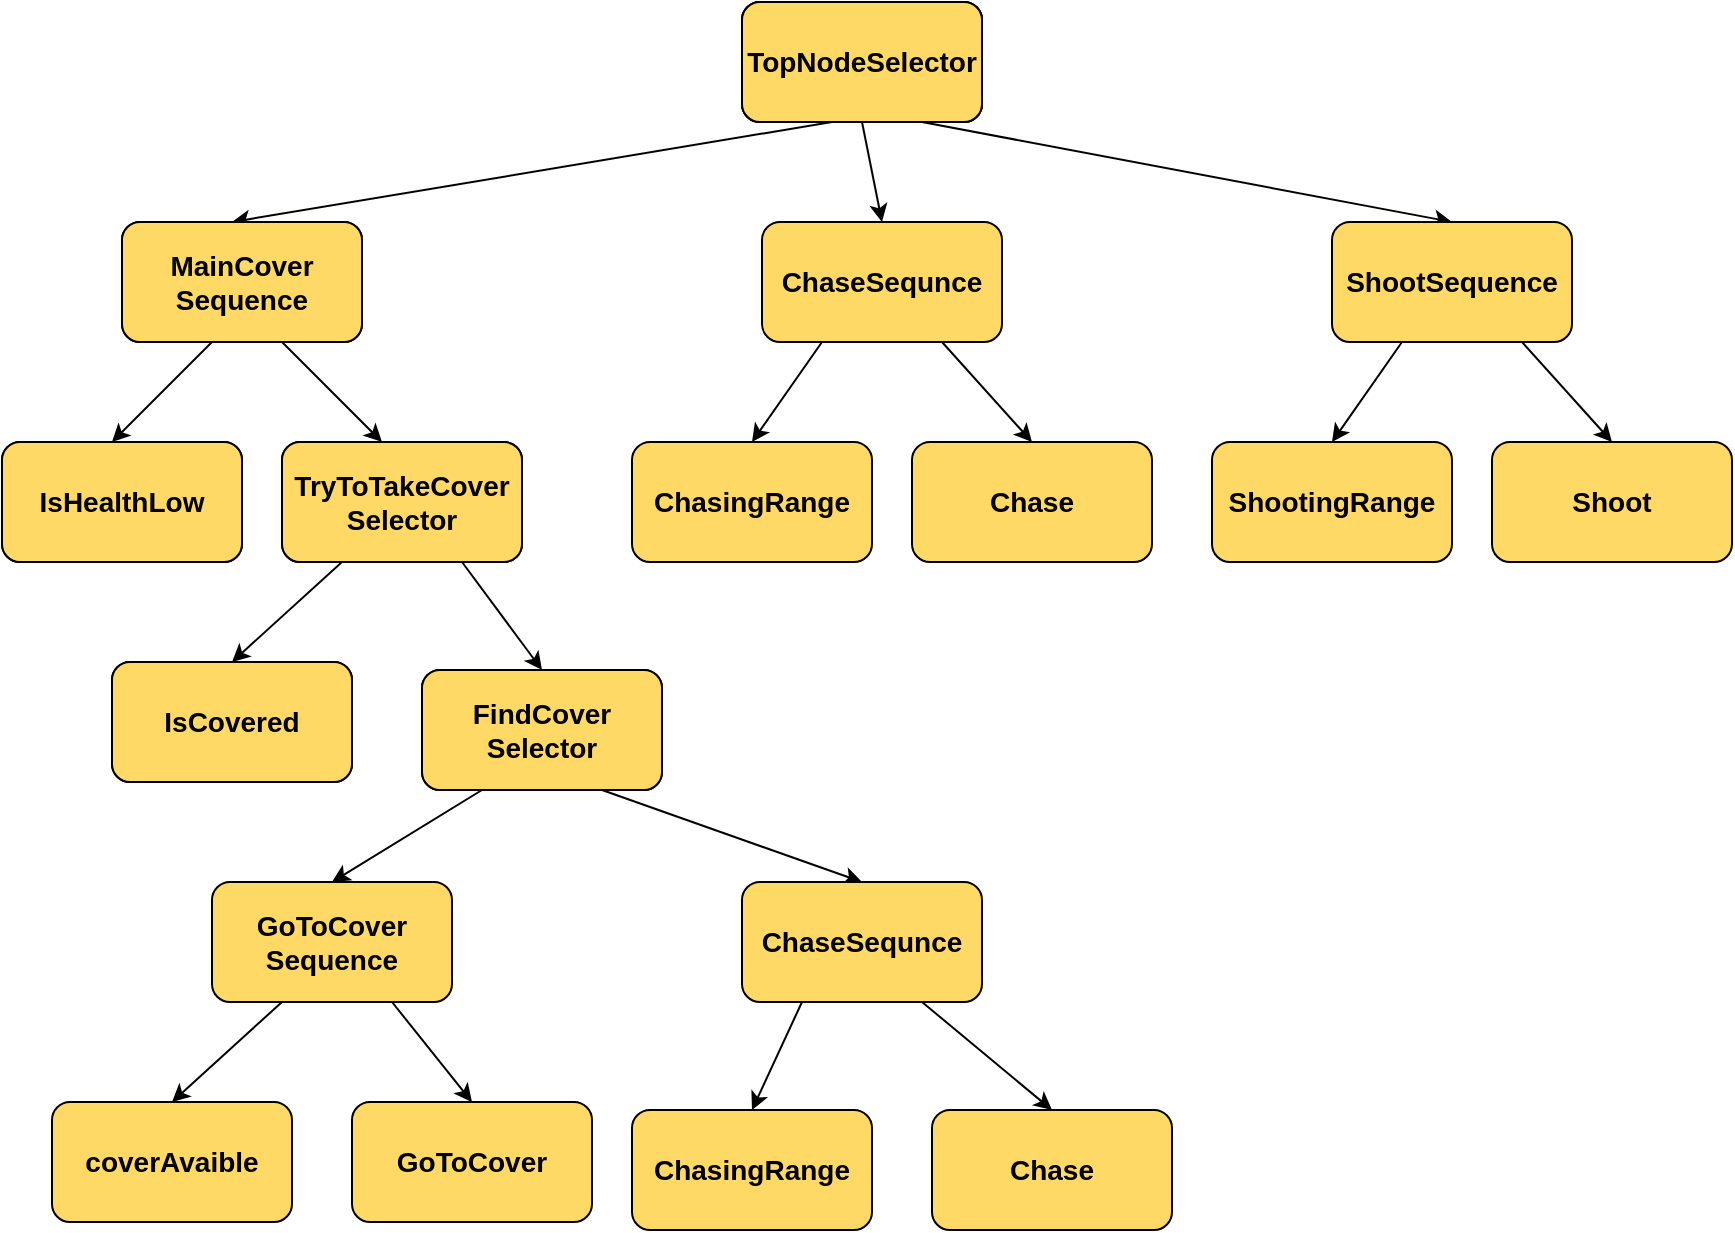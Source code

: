 <mxfile version="18.0.2" type="github">
  <diagram id="aNkTvLlGlRAXNMfGRCiO" name="Page-1">
    <mxGraphModel dx="1550" dy="809" grid="1" gridSize="10" guides="1" tooltips="1" connect="1" arrows="1" fold="1" page="1" pageScale="1" pageWidth="1169" pageHeight="827" math="0" shadow="0">
      <root>
        <mxCell id="0" />
        <mxCell id="1" parent="0" />
        <mxCell id="K40myK_4YShfCYtrGLyM-1" value="TopNodeSelector" style="rounded=1;whiteSpace=wrap;html=1;fontSize=14;fontStyle=1" parent="1" vertex="1">
          <mxGeometry x="525" y="50" width="120" height="60" as="geometry" />
        </mxCell>
        <mxCell id="K40myK_4YShfCYtrGLyM-9" value="" style="endArrow=classic;html=1;rounded=0;entryX=0.5;entryY=0;entryDx=0;entryDy=0;exitX=0.25;exitY=1;exitDx=0;exitDy=0;fontSize=14;fontStyle=1" parent="1" edge="1">
          <mxGeometry width="50" height="50" relative="1" as="geometry">
            <mxPoint x="570" y="110" as="sourcePoint" />
            <mxPoint x="270" y="160" as="targetPoint" />
          </mxGeometry>
        </mxCell>
        <mxCell id="K40myK_4YShfCYtrGLyM-10" value="" style="endArrow=classic;html=1;rounded=0;fontSize=14;fontStyle=1" parent="1" edge="1">
          <mxGeometry width="50" height="50" relative="1" as="geometry">
            <mxPoint x="260" y="220" as="sourcePoint" />
            <mxPoint x="210" y="270" as="targetPoint" />
          </mxGeometry>
        </mxCell>
        <mxCell id="K40myK_4YShfCYtrGLyM-11" value="IsHealthLow" style="rounded=1;whiteSpace=wrap;html=1;fontSize=14;fontStyle=1" parent="1" vertex="1">
          <mxGeometry x="155" y="270" width="120" height="60" as="geometry" />
        </mxCell>
        <mxCell id="K40myK_4YShfCYtrGLyM-12" value="" style="endArrow=classic;html=1;rounded=0;fontSize=14;fontStyle=1" parent="1" edge="1">
          <mxGeometry width="50" height="50" relative="1" as="geometry">
            <mxPoint x="295" y="220" as="sourcePoint" />
            <mxPoint x="345" y="270" as="targetPoint" />
          </mxGeometry>
        </mxCell>
        <mxCell id="K40myK_4YShfCYtrGLyM-13" value="TryToTakeCover&lt;br style=&quot;font-size: 14px;&quot;&gt;Selector" style="rounded=1;whiteSpace=wrap;html=1;fontSize=14;fontStyle=1" parent="1" vertex="1">
          <mxGeometry x="295" y="270" width="120" height="60" as="geometry" />
        </mxCell>
        <mxCell id="K40myK_4YShfCYtrGLyM-14" value="" style="endArrow=classic;html=1;rounded=0;entryX=0.5;entryY=0;entryDx=0;entryDy=0;exitX=0.25;exitY=1;exitDx=0;exitDy=0;fontSize=14;fontStyle=1" parent="1" source="K40myK_4YShfCYtrGLyM-13" target="K40myK_4YShfCYtrGLyM-15" edge="1">
          <mxGeometry width="50" height="50" relative="1" as="geometry">
            <mxPoint x="325" y="330" as="sourcePoint" />
            <mxPoint x="275" y="380" as="targetPoint" />
          </mxGeometry>
        </mxCell>
        <mxCell id="K40myK_4YShfCYtrGLyM-15" value="IsCovered" style="rounded=1;whiteSpace=wrap;html=1;fontSize=14;fontStyle=1" parent="1" vertex="1">
          <mxGeometry x="210" y="380" width="120" height="60" as="geometry" />
        </mxCell>
        <mxCell id="K40myK_4YShfCYtrGLyM-16" value="GoToCover&lt;br style=&quot;font-size: 14px;&quot;&gt;Sequence" style="rounded=1;whiteSpace=wrap;html=1;fontSize=14;fontStyle=1;fillColor=#FFD966;" parent="1" vertex="1">
          <mxGeometry x="260" y="490" width="120" height="60" as="geometry" />
        </mxCell>
        <mxCell id="K40myK_4YShfCYtrGLyM-17" value="" style="endArrow=classic;html=1;rounded=0;exitX=0.75;exitY=1;exitDx=0;exitDy=0;entryX=0.5;entryY=0;entryDx=0;entryDy=0;fontSize=14;fontStyle=1" parent="1" source="K40myK_4YShfCYtrGLyM-13" target="xhpi5mrGCT5Js5KXu3N3-1" edge="1">
          <mxGeometry width="50" height="50" relative="1" as="geometry">
            <mxPoint x="335" y="340" as="sourcePoint" />
            <mxPoint x="415" y="390" as="targetPoint" />
          </mxGeometry>
        </mxCell>
        <mxCell id="K40myK_4YShfCYtrGLyM-18" value="" style="endArrow=classic;html=1;rounded=0;entryX=0.5;entryY=0;entryDx=0;entryDy=0;exitX=0.25;exitY=1;exitDx=0;exitDy=0;fontSize=14;fontStyle=1" parent="1" edge="1">
          <mxGeometry width="50" height="50" relative="1" as="geometry">
            <mxPoint x="295" y="550" as="sourcePoint" />
            <mxPoint x="240" y="600" as="targetPoint" />
          </mxGeometry>
        </mxCell>
        <mxCell id="K40myK_4YShfCYtrGLyM-19" value="coverAvaible" style="rounded=1;whiteSpace=wrap;html=1;fontSize=14;fontStyle=1;fillColor=#FFD966;" parent="1" vertex="1">
          <mxGeometry x="180" y="600" width="120" height="60" as="geometry" />
        </mxCell>
        <mxCell id="K40myK_4YShfCYtrGLyM-20" value="GoToCover" style="rounded=1;whiteSpace=wrap;html=1;fontSize=14;fontStyle=1;fillColor=#FFD966;" parent="1" vertex="1">
          <mxGeometry x="330" y="600" width="120" height="60" as="geometry" />
        </mxCell>
        <mxCell id="K40myK_4YShfCYtrGLyM-21" value="" style="endArrow=classic;html=1;rounded=0;entryX=0.5;entryY=0;entryDx=0;entryDy=0;exitX=0.75;exitY=1;exitDx=0;exitDy=0;fontSize=14;fontStyle=1" parent="1" target="K40myK_4YShfCYtrGLyM-20" edge="1" source="K40myK_4YShfCYtrGLyM-16">
          <mxGeometry width="50" height="50" relative="1" as="geometry">
            <mxPoint x="330" y="550" as="sourcePoint" />
            <mxPoint x="275" y="600" as="targetPoint" />
          </mxGeometry>
        </mxCell>
        <mxCell id="K40myK_4YShfCYtrGLyM-22" value="" style="endArrow=classic;html=1;rounded=0;exitX=0.5;exitY=1;exitDx=0;exitDy=0;entryX=0.5;entryY=0;entryDx=0;entryDy=0;fontSize=14;fontStyle=1" parent="1" source="K40myK_4YShfCYtrGLyM-1" target="K40myK_4YShfCYtrGLyM-23" edge="1">
          <mxGeometry width="50" height="50" relative="1" as="geometry">
            <mxPoint x="645" y="110" as="sourcePoint" />
            <mxPoint x="700" y="160" as="targetPoint" />
          </mxGeometry>
        </mxCell>
        <mxCell id="K40myK_4YShfCYtrGLyM-23" value="ChaseSequnce" style="rounded=1;whiteSpace=wrap;html=1;fontSize=14;fontStyle=1;fillColor=#FFD966;" parent="1" vertex="1">
          <mxGeometry x="535" y="160" width="120" height="60" as="geometry" />
        </mxCell>
        <mxCell id="K40myK_4YShfCYtrGLyM-24" value="" style="endArrow=classic;html=1;rounded=0;exitX=0.25;exitY=1;exitDx=0;exitDy=0;fontSize=14;fontStyle=1" parent="1" source="K40myK_4YShfCYtrGLyM-23" edge="1">
          <mxGeometry width="50" height="50" relative="1" as="geometry">
            <mxPoint x="580" y="220" as="sourcePoint" />
            <mxPoint x="530" y="270" as="targetPoint" />
          </mxGeometry>
        </mxCell>
        <mxCell id="K40myK_4YShfCYtrGLyM-25" value="ChasingRange" style="rounded=1;whiteSpace=wrap;html=1;fontSize=14;fontStyle=1;fillColor=#FFD966;" parent="1" vertex="1">
          <mxGeometry x="470" y="270" width="120" height="60" as="geometry" />
        </mxCell>
        <mxCell id="K40myK_4YShfCYtrGLyM-26" value="" style="endArrow=classic;html=1;rounded=0;exitX=0.75;exitY=1;exitDx=0;exitDy=0;fontSize=14;fontStyle=1" parent="1" source="K40myK_4YShfCYtrGLyM-23" edge="1">
          <mxGeometry width="50" height="50" relative="1" as="geometry">
            <mxPoint x="700" y="220" as="sourcePoint" />
            <mxPoint x="670" y="270" as="targetPoint" />
          </mxGeometry>
        </mxCell>
        <mxCell id="K40myK_4YShfCYtrGLyM-27" value="Chase" style="rounded=1;whiteSpace=wrap;html=1;fontSize=14;fontStyle=1;fillColor=#FFD966;" parent="1" vertex="1">
          <mxGeometry x="610" y="270" width="120" height="60" as="geometry" />
        </mxCell>
        <mxCell id="K40myK_4YShfCYtrGLyM-30" value="" style="endArrow=classic;html=1;rounded=0;exitX=0.75;exitY=1;exitDx=0;exitDy=0;entryX=0.5;entryY=0;entryDx=0;entryDy=0;fontSize=14;fontStyle=1" parent="1" source="K40myK_4YShfCYtrGLyM-1" target="K40myK_4YShfCYtrGLyM-31" edge="1">
          <mxGeometry width="50" height="50" relative="1" as="geometry">
            <mxPoint x="510" y="110" as="sourcePoint" />
            <mxPoint x="760" y="160" as="targetPoint" />
          </mxGeometry>
        </mxCell>
        <mxCell id="K40myK_4YShfCYtrGLyM-31" value="ShootSequence" style="rounded=1;whiteSpace=wrap;html=1;fontSize=14;fontStyle=1;fillColor=#FFD966;" parent="1" vertex="1">
          <mxGeometry x="820" y="160" width="120" height="60" as="geometry" />
        </mxCell>
        <mxCell id="K40myK_4YShfCYtrGLyM-34" value="MainCover&lt;br style=&quot;font-size: 14px;&quot;&gt;Sequence" style="rounded=1;whiteSpace=wrap;html=1;fontSize=14;fontStyle=1" parent="1" vertex="1">
          <mxGeometry x="215" y="160" width="120" height="60" as="geometry" />
        </mxCell>
        <mxCell id="xhpi5mrGCT5Js5KXu3N3-1" value="FindCover&lt;br style=&quot;font-size: 14px;&quot;&gt;Selector" style="rounded=1;whiteSpace=wrap;html=1;fontSize=14;fontStyle=1" vertex="1" parent="1">
          <mxGeometry x="365" y="384" width="120" height="60" as="geometry" />
        </mxCell>
        <mxCell id="xhpi5mrGCT5Js5KXu3N3-2" value="" style="endArrow=classic;html=1;rounded=0;entryX=0.5;entryY=0;entryDx=0;entryDy=0;exitX=0.25;exitY=1;exitDx=0;exitDy=0;fontSize=14;fontStyle=1" edge="1" parent="1" source="xhpi5mrGCT5Js5KXu3N3-1" target="K40myK_4YShfCYtrGLyM-16">
          <mxGeometry width="50" height="50" relative="1" as="geometry">
            <mxPoint x="390" y="440" as="sourcePoint" />
            <mxPoint x="335" y="490" as="targetPoint" />
          </mxGeometry>
        </mxCell>
        <mxCell id="xhpi5mrGCT5Js5KXu3N3-5" value="" style="endArrow=classic;html=1;rounded=0;exitX=0.75;exitY=1;exitDx=0;exitDy=0;entryX=0.5;entryY=0;entryDx=0;entryDy=0;fontSize=14;fontStyle=1" edge="1" parent="1" target="xhpi5mrGCT5Js5KXu3N3-6" source="xhpi5mrGCT5Js5KXu3N3-1">
          <mxGeometry width="50" height="50" relative="1" as="geometry">
            <mxPoint x="600" y="444" as="sourcePoint" />
            <mxPoint x="715" y="494" as="targetPoint" />
          </mxGeometry>
        </mxCell>
        <mxCell id="xhpi5mrGCT5Js5KXu3N3-6" value="ChaseSequnce" style="rounded=1;whiteSpace=wrap;html=1;fontSize=14;fontStyle=1;fillColor=#FFD966;" vertex="1" parent="1">
          <mxGeometry x="525" y="490" width="120" height="60" as="geometry" />
        </mxCell>
        <mxCell id="xhpi5mrGCT5Js5KXu3N3-7" value="" style="endArrow=classic;html=1;rounded=0;exitX=0.25;exitY=1;exitDx=0;exitDy=0;entryX=0.5;entryY=0;entryDx=0;entryDy=0;fontSize=14;fontStyle=1" edge="1" parent="1" source="xhpi5mrGCT5Js5KXu3N3-6" target="xhpi5mrGCT5Js5KXu3N3-8">
          <mxGeometry width="50" height="50" relative="1" as="geometry">
            <mxPoint x="595" y="554" as="sourcePoint" />
            <mxPoint x="545" y="604" as="targetPoint" />
          </mxGeometry>
        </mxCell>
        <mxCell id="xhpi5mrGCT5Js5KXu3N3-8" value="ChasingRange" style="rounded=1;whiteSpace=wrap;html=1;fontSize=14;fontStyle=1;fillColor=#FFD966;" vertex="1" parent="1">
          <mxGeometry x="470" y="604" width="120" height="60" as="geometry" />
        </mxCell>
        <mxCell id="xhpi5mrGCT5Js5KXu3N3-9" value="" style="endArrow=classic;html=1;rounded=0;exitX=0.75;exitY=1;exitDx=0;exitDy=0;entryX=0.5;entryY=0;entryDx=0;entryDy=0;fontSize=14;fontStyle=1" edge="1" parent="1" source="xhpi5mrGCT5Js5KXu3N3-6" target="xhpi5mrGCT5Js5KXu3N3-10">
          <mxGeometry width="50" height="50" relative="1" as="geometry">
            <mxPoint x="715" y="554" as="sourcePoint" />
            <mxPoint x="685" y="604" as="targetPoint" />
          </mxGeometry>
        </mxCell>
        <mxCell id="xhpi5mrGCT5Js5KXu3N3-10" value="Chase" style="rounded=1;whiteSpace=wrap;html=1;fontSize=14;fontStyle=1;fillColor=#FFD966;" vertex="1" parent="1">
          <mxGeometry x="620" y="604" width="120" height="60" as="geometry" />
        </mxCell>
        <mxCell id="xhpi5mrGCT5Js5KXu3N3-11" value="" style="endArrow=classic;html=1;rounded=0;exitX=0.25;exitY=1;exitDx=0;exitDy=0;fontSize=14;fontStyle=1" edge="1" parent="1">
          <mxGeometry width="50" height="50" relative="1" as="geometry">
            <mxPoint x="855" y="220" as="sourcePoint" />
            <mxPoint x="820" y="270" as="targetPoint" />
          </mxGeometry>
        </mxCell>
        <mxCell id="xhpi5mrGCT5Js5KXu3N3-12" value="ShootingRange" style="rounded=1;whiteSpace=wrap;html=1;fontSize=14;fontStyle=1;fillColor=#FFD966;" vertex="1" parent="1">
          <mxGeometry x="760" y="270" width="120" height="60" as="geometry" />
        </mxCell>
        <mxCell id="xhpi5mrGCT5Js5KXu3N3-13" value="" style="endArrow=classic;html=1;rounded=0;exitX=0.75;exitY=1;exitDx=0;exitDy=0;fontSize=14;fontStyle=1" edge="1" parent="1">
          <mxGeometry width="50" height="50" relative="1" as="geometry">
            <mxPoint x="915" y="220" as="sourcePoint" />
            <mxPoint x="960" y="270" as="targetPoint" />
          </mxGeometry>
        </mxCell>
        <mxCell id="xhpi5mrGCT5Js5KXu3N3-14" value="Shoot" style="rounded=1;whiteSpace=wrap;html=1;fontSize=14;fontStyle=1;fillColor=#FFD966;" vertex="1" parent="1">
          <mxGeometry x="900" y="270" width="120" height="60" as="geometry" />
        </mxCell>
        <mxCell id="xhpi5mrGCT5Js5KXu3N3-16" value="TopNodeSelector" style="rounded=1;whiteSpace=wrap;html=1;fontSize=14;fontStyle=1" vertex="1" parent="1">
          <mxGeometry x="525" y="50" width="120" height="60" as="geometry" />
        </mxCell>
        <mxCell id="xhpi5mrGCT5Js5KXu3N3-17" value="TopNodeSelector" style="rounded=1;whiteSpace=wrap;html=1;fontSize=14;fontStyle=1;fillColor=#FFD966;" vertex="1" parent="1">
          <mxGeometry x="525" y="50" width="120" height="60" as="geometry" />
        </mxCell>
        <mxCell id="xhpi5mrGCT5Js5KXu3N3-18" value="MainCover&lt;br style=&quot;font-size: 14px;&quot;&gt;Sequence" style="rounded=1;whiteSpace=wrap;html=1;fontSize=14;fontStyle=1;fillColor=#FFD966;" vertex="1" parent="1">
          <mxGeometry x="215" y="160" width="120" height="60" as="geometry" />
        </mxCell>
        <mxCell id="xhpi5mrGCT5Js5KXu3N3-19" value="IsHealthLow" style="rounded=1;whiteSpace=wrap;html=1;fontSize=14;fontStyle=1;fillColor=#FFD966;" vertex="1" parent="1">
          <mxGeometry x="155" y="270" width="120" height="60" as="geometry" />
        </mxCell>
        <mxCell id="xhpi5mrGCT5Js5KXu3N3-20" value="TryToTakeCover&lt;br style=&quot;font-size: 14px;&quot;&gt;Selector" style="rounded=1;whiteSpace=wrap;html=1;fontSize=14;fontStyle=1;fillColor=#FFD966;" vertex="1" parent="1">
          <mxGeometry x="295" y="270" width="120" height="60" as="geometry" />
        </mxCell>
        <mxCell id="xhpi5mrGCT5Js5KXu3N3-21" value="IsCovered" style="rounded=1;whiteSpace=wrap;html=1;fontSize=14;fontStyle=1;fillColor=#FFD966;" vertex="1" parent="1">
          <mxGeometry x="210" y="380" width="120" height="60" as="geometry" />
        </mxCell>
        <mxCell id="xhpi5mrGCT5Js5KXu3N3-22" value="FindCover&lt;br style=&quot;font-size: 14px;&quot;&gt;Selector" style="rounded=1;whiteSpace=wrap;html=1;fontSize=14;fontStyle=1;fillColor=#FFD966;" vertex="1" parent="1">
          <mxGeometry x="365" y="384" width="120" height="60" as="geometry" />
        </mxCell>
      </root>
    </mxGraphModel>
  </diagram>
</mxfile>
